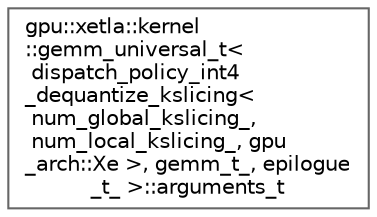 digraph "Graphical Class Hierarchy"
{
 // LATEX_PDF_SIZE
  bgcolor="transparent";
  edge [fontname=Helvetica,fontsize=10,labelfontname=Helvetica,labelfontsize=10];
  node [fontname=Helvetica,fontsize=10,shape=box,height=0.2,width=0.4];
  rankdir="LR";
  Node0 [id="Node000000",label="gpu::xetla::kernel\l::gemm_universal_t\<\l dispatch_policy_int4\l_dequantize_kslicing\<\l num_global_kslicing_,\l num_local_kslicing_, gpu\l_arch::Xe \>, gemm_t_, epilogue\l_t_ \>::arguments_t",height=0.2,width=0.4,color="grey40", fillcolor="white", style="filled",URL="$structgpu_1_1xetla_1_1kernel_1_1gemm__universal__t_3_01dispatch__policy__int4__dequantize__kslic145ab1e0d8e7d3b79b0efcf6282af327.html",tooltip="GEMM arguments."];
}
